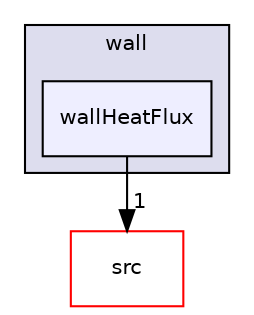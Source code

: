 digraph "applications/utilities/postProcessing/wall/wallHeatFlux" {
  bgcolor=transparent;
  compound=true
  node [ fontsize="10", fontname="Helvetica"];
  edge [ labelfontsize="10", labelfontname="Helvetica"];
  subgraph clusterdir_147ee726b00c23463d23889fa0ad4e9e {
    graph [ bgcolor="#ddddee", pencolor="black", label="wall" fontname="Helvetica", fontsize="10", URL="dir_147ee726b00c23463d23889fa0ad4e9e.html"]
  dir_43aed55e64dda6c216237597111027bc [shape=box, label="wallHeatFlux", style="filled", fillcolor="#eeeeff", pencolor="black", URL="dir_43aed55e64dda6c216237597111027bc.html"];
  }
  dir_68267d1309a1af8e8297ef4c3efbcdba [shape=box label="src" color="red" URL="dir_68267d1309a1af8e8297ef4c3efbcdba.html"];
  dir_43aed55e64dda6c216237597111027bc->dir_68267d1309a1af8e8297ef4c3efbcdba [headlabel="1", labeldistance=1.5 headhref="dir_000653_000737.html"];
}
